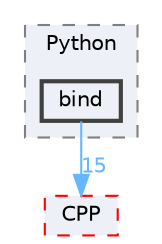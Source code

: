 digraph "OptiSim/Python/bind"
{
 // LATEX_PDF_SIZE
  bgcolor="transparent";
  edge [fontname=Helvetica,fontsize=10,labelfontname=Helvetica,labelfontsize=10];
  node [fontname=Helvetica,fontsize=10,shape=box,height=0.2,width=0.4];
  compound=true
  subgraph clusterdir_d748a46f6a2daa25613a8c2dbcad5dee {
    graph [ bgcolor="#edf0f7", pencolor="grey50", label="Python", fontname=Helvetica,fontsize=10 style="filled,dashed", URL="dir_d748a46f6a2daa25613a8c2dbcad5dee.html",tooltip=""]
  dir_7ac1386b1775b626e7450d8706c2cbc5 [label="bind", fillcolor="#edf0f7", color="grey25", style="filled,bold", URL="dir_7ac1386b1775b626e7450d8706c2cbc5.html",tooltip=""];
  }
  dir_ebd350a6ab8457145effad1be399dc3a [label="CPP", fillcolor="#edf0f7", color="red", style="filled,dashed", URL="dir_ebd350a6ab8457145effad1be399dc3a.html",tooltip=""];
  dir_7ac1386b1775b626e7450d8706c2cbc5->dir_ebd350a6ab8457145effad1be399dc3a [headlabel="15", labeldistance=1.5 headhref="dir_000002_000009.html" href="dir_000002_000009.html" color="steelblue1" fontcolor="steelblue1"];
}
